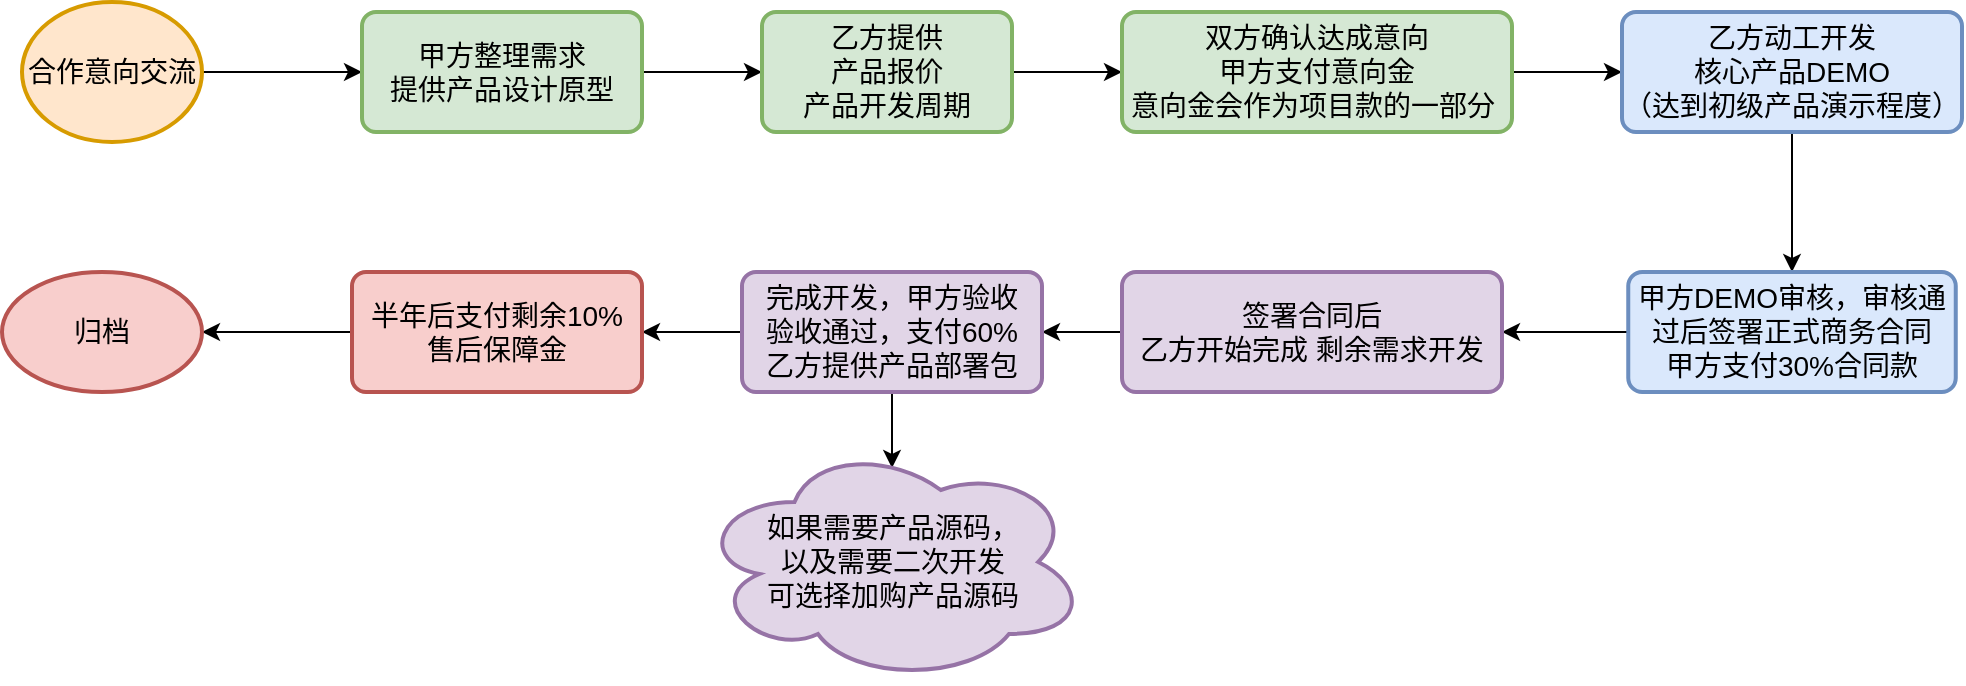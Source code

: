 <mxfile version="13.6.10" type="github">
  <diagram id="rJhUS_bfxaLjks6qB_3f" name="第 1 页">
    <mxGraphModel dx="1788" dy="1010" grid="1" gridSize="10" guides="1" tooltips="1" connect="1" arrows="1" fold="1" page="1" pageScale="1" pageWidth="827" pageHeight="1169" math="0" shadow="0">
      <root>
        <mxCell id="0" />
        <mxCell id="1" parent="0" />
        <mxCell id="2kWBn9G0TiPG7fvnZV3T-3" style="edgeStyle=orthogonalEdgeStyle;rounded=0;orthogonalLoop=1;jettySize=auto;html=1;entryX=0;entryY=0.5;entryDx=0;entryDy=0;fontSize=14;" parent="1" source="2kWBn9G0TiPG7fvnZV3T-1" target="2kWBn9G0TiPG7fvnZV3T-2" edge="1">
          <mxGeometry relative="1" as="geometry" />
        </mxCell>
        <mxCell id="2kWBn9G0TiPG7fvnZV3T-1" value="合作意向交流" style="strokeWidth=2;html=1;shape=mxgraph.flowchart.start_2;whiteSpace=wrap;fillColor=#ffe6cc;strokeColor=#d79b00;fontSize=14;" parent="1" vertex="1">
          <mxGeometry x="40" y="245" width="90" height="70" as="geometry" />
        </mxCell>
        <mxCell id="2kWBn9G0TiPG7fvnZV3T-5" value="" style="edgeStyle=orthogonalEdgeStyle;rounded=0;orthogonalLoop=1;jettySize=auto;html=1;fontSize=14;" parent="1" source="2kWBn9G0TiPG7fvnZV3T-2" target="2kWBn9G0TiPG7fvnZV3T-4" edge="1">
          <mxGeometry relative="1" as="geometry" />
        </mxCell>
        <mxCell id="2kWBn9G0TiPG7fvnZV3T-2" value="&lt;font style=&quot;font-size: 14px&quot;&gt;甲方整理需求&lt;br style=&quot;font-size: 14px;&quot;&gt;提供产品设计原型&lt;/font&gt;" style="rounded=1;whiteSpace=wrap;html=1;absoluteArcSize=1;arcSize=14;strokeWidth=2;fillColor=#d5e8d4;strokeColor=#82b366;fontSize=14;" parent="1" vertex="1">
          <mxGeometry x="210" y="250" width="140" height="60" as="geometry" />
        </mxCell>
        <mxCell id="2kWBn9G0TiPG7fvnZV3T-7" value="" style="edgeStyle=orthogonalEdgeStyle;rounded=0;orthogonalLoop=1;jettySize=auto;html=1;fontSize=14;" parent="1" source="2kWBn9G0TiPG7fvnZV3T-4" target="2kWBn9G0TiPG7fvnZV3T-6" edge="1">
          <mxGeometry relative="1" as="geometry" />
        </mxCell>
        <mxCell id="2kWBn9G0TiPG7fvnZV3T-4" value="&lt;font style=&quot;font-size: 14px&quot;&gt;乙方提供&lt;br style=&quot;font-size: 14px;&quot;&gt;产品报价&lt;br style=&quot;font-size: 14px;&quot;&gt;产品开发周期&lt;/font&gt;" style="rounded=1;whiteSpace=wrap;html=1;absoluteArcSize=1;arcSize=14;strokeWidth=2;fillColor=#d5e8d4;strokeColor=#82b366;fontSize=14;" parent="1" vertex="1">
          <mxGeometry x="410" y="250" width="125" height="60" as="geometry" />
        </mxCell>
        <mxCell id="2kWBn9G0TiPG7fvnZV3T-9" value="" style="edgeStyle=orthogonalEdgeStyle;rounded=0;orthogonalLoop=1;jettySize=auto;html=1;fontSize=14;" parent="1" source="2kWBn9G0TiPG7fvnZV3T-6" target="2kWBn9G0TiPG7fvnZV3T-8" edge="1">
          <mxGeometry relative="1" as="geometry" />
        </mxCell>
        <mxCell id="2kWBn9G0TiPG7fvnZV3T-6" value="&lt;font style=&quot;font-size: 14px&quot;&gt;双方确认达成意向&lt;br style=&quot;font-size: 14px;&quot;&gt;甲方支付意向金&lt;br style=&quot;font-size: 14px;&quot;&gt;意向金会作为项目款的一部分&amp;nbsp;&lt;/font&gt;" style="rounded=1;whiteSpace=wrap;html=1;absoluteArcSize=1;arcSize=14;strokeWidth=2;fillColor=#d5e8d4;strokeColor=#82b366;fontSize=14;" parent="1" vertex="1">
          <mxGeometry x="590" y="250" width="195" height="60" as="geometry" />
        </mxCell>
        <mxCell id="2kWBn9G0TiPG7fvnZV3T-11" value="" style="edgeStyle=orthogonalEdgeStyle;rounded=0;orthogonalLoop=1;jettySize=auto;html=1;fontSize=14;" parent="1" source="2kWBn9G0TiPG7fvnZV3T-8" target="2kWBn9G0TiPG7fvnZV3T-10" edge="1">
          <mxGeometry relative="1" as="geometry" />
        </mxCell>
        <mxCell id="2kWBn9G0TiPG7fvnZV3T-8" value="&lt;font style=&quot;font-size: 14px&quot;&gt;乙方动工开发&lt;br style=&quot;font-size: 14px;&quot;&gt;核心产品DEMO&lt;br style=&quot;font-size: 14px;&quot;&gt;（达到初级产品演示程度）&lt;/font&gt;" style="rounded=1;whiteSpace=wrap;html=1;absoluteArcSize=1;arcSize=14;strokeWidth=2;fillColor=#dae8fc;strokeColor=#6c8ebf;fontSize=14;" parent="1" vertex="1">
          <mxGeometry x="840" y="250" width="170" height="60" as="geometry" />
        </mxCell>
        <mxCell id="AhFxIOC3nw4D0hdxIUdh-3" style="edgeStyle=orthogonalEdgeStyle;rounded=0;orthogonalLoop=1;jettySize=auto;html=1;fontSize=14;" edge="1" parent="1" source="2kWBn9G0TiPG7fvnZV3T-10" target="2kWBn9G0TiPG7fvnZV3T-12">
          <mxGeometry relative="1" as="geometry" />
        </mxCell>
        <mxCell id="2kWBn9G0TiPG7fvnZV3T-10" value="&lt;font style=&quot;font-size: 14px&quot;&gt;甲方DEMO审核，审核通过后签署正式商务合同&lt;br style=&quot;font-size: 14px;&quot;&gt;甲方支付30%合同款&lt;/font&gt;" style="rounded=1;whiteSpace=wrap;html=1;absoluteArcSize=1;arcSize=14;strokeWidth=2;fillColor=#dae8fc;strokeColor=#6c8ebf;fontSize=14;" parent="1" vertex="1">
          <mxGeometry x="843.13" y="380" width="163.75" height="60" as="geometry" />
        </mxCell>
        <mxCell id="AhFxIOC3nw4D0hdxIUdh-4" style="edgeStyle=orthogonalEdgeStyle;rounded=0;orthogonalLoop=1;jettySize=auto;html=1;entryX=1;entryY=0.5;entryDx=0;entryDy=0;fontSize=14;" edge="1" parent="1" source="2kWBn9G0TiPG7fvnZV3T-12" target="2kWBn9G0TiPG7fvnZV3T-14">
          <mxGeometry relative="1" as="geometry" />
        </mxCell>
        <mxCell id="2kWBn9G0TiPG7fvnZV3T-12" value="&lt;font style=&quot;font-size: 14px&quot;&gt;签署合同后&lt;br style=&quot;font-size: 14px;&quot;&gt;乙方开始完成 剩余需求开发&lt;/font&gt;" style="rounded=1;whiteSpace=wrap;html=1;absoluteArcSize=1;arcSize=14;strokeWidth=2;fillColor=#e1d5e7;strokeColor=#9673a6;fontSize=14;" parent="1" vertex="1">
          <mxGeometry x="590" y="380" width="190" height="60" as="geometry" />
        </mxCell>
        <mxCell id="2kWBn9G0TiPG7fvnZV3T-17" value="" style="edgeStyle=orthogonalEdgeStyle;rounded=0;orthogonalLoop=1;jettySize=auto;html=1;fontSize=14;" parent="1" source="2kWBn9G0TiPG7fvnZV3T-14" target="2kWBn9G0TiPG7fvnZV3T-16" edge="1">
          <mxGeometry relative="1" as="geometry" />
        </mxCell>
        <mxCell id="AhFxIOC3nw4D0hdxIUdh-9" value="" style="edgeStyle=orthogonalEdgeStyle;rounded=0;orthogonalLoop=1;jettySize=auto;html=1;fontSize=14;entryX=0.5;entryY=0.108;entryDx=0;entryDy=0;entryPerimeter=0;" edge="1" parent="1" source="2kWBn9G0TiPG7fvnZV3T-14" target="AhFxIOC3nw4D0hdxIUdh-8">
          <mxGeometry relative="1" as="geometry" />
        </mxCell>
        <mxCell id="2kWBn9G0TiPG7fvnZV3T-14" value="&lt;font style=&quot;font-size: 14px&quot;&gt;完成开发，甲方验收&lt;br style=&quot;font-size: 14px&quot;&gt;验收通过，支付60%&lt;br style=&quot;font-size: 14px&quot;&gt;乙方提供产品部署包&lt;br style=&quot;font-size: 14px&quot;&gt;&lt;/font&gt;" style="rounded=1;whiteSpace=wrap;html=1;absoluteArcSize=1;arcSize=14;strokeWidth=2;fillColor=#e1d5e7;strokeColor=#9673a6;fontSize=14;" parent="1" vertex="1">
          <mxGeometry x="400" y="380" width="150" height="60" as="geometry" />
        </mxCell>
        <mxCell id="AhFxIOC3nw4D0hdxIUdh-7" style="edgeStyle=orthogonalEdgeStyle;rounded=0;orthogonalLoop=1;jettySize=auto;html=1;fontSize=14;" edge="1" parent="1" source="2kWBn9G0TiPG7fvnZV3T-16" target="2kWBn9G0TiPG7fvnZV3T-20">
          <mxGeometry relative="1" as="geometry" />
        </mxCell>
        <mxCell id="2kWBn9G0TiPG7fvnZV3T-16" value="&lt;font style=&quot;font-size: 14px&quot;&gt;半年后支付剩余10% 售后保障金&lt;/font&gt;" style="rounded=1;whiteSpace=wrap;html=1;absoluteArcSize=1;arcSize=14;strokeWidth=2;fillColor=#f8cecc;strokeColor=#b85450;fontSize=14;" parent="1" vertex="1">
          <mxGeometry x="205" y="380" width="145" height="60" as="geometry" />
        </mxCell>
        <mxCell id="2kWBn9G0TiPG7fvnZV3T-20" value="&lt;font style=&quot;font-size: 14px&quot;&gt;归档&lt;/font&gt;" style="strokeWidth=2;html=1;shape=mxgraph.flowchart.start_1;whiteSpace=wrap;fillColor=#f8cecc;strokeColor=#b85450;fontSize=14;" parent="1" vertex="1">
          <mxGeometry x="30" y="380" width="100" height="60" as="geometry" />
        </mxCell>
        <mxCell id="AhFxIOC3nw4D0hdxIUdh-8" value="如果需要产品源码，&lt;br style=&quot;font-size: 14px;&quot;&gt;以及需要二次开发&lt;br style=&quot;font-size: 14px;&quot;&gt;可选择加购产品源码" style="ellipse;shape=cloud;whiteSpace=wrap;html=1;rounded=1;strokeColor=#9673a6;strokeWidth=2;fillColor=#e1d5e7;arcSize=14;fontSize=14;" vertex="1" parent="1">
          <mxGeometry x="377.5" y="465" width="195" height="120" as="geometry" />
        </mxCell>
      </root>
    </mxGraphModel>
  </diagram>
</mxfile>
